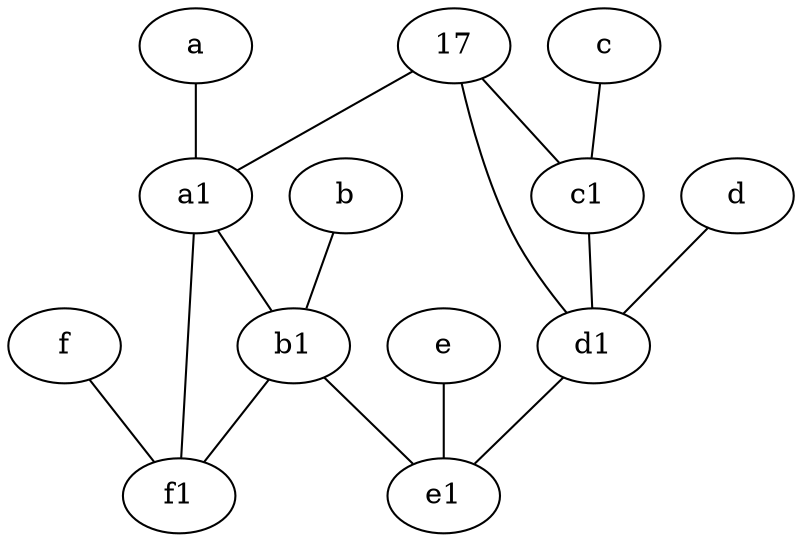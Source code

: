 graph {
	f [pos="3,9!"]
	a1 [pos="8,3!"]
	17
	b1 [pos="9,4!"]
	c [pos="4.5,2!"]
	b [pos="10,4!"]
	e [pos="7,9!"]
	e1 [pos="7,7!"]
	d1 [pos="3,5!"]
	c1 [pos="4.5,3!"]
	d [pos="2,5!"]
	a [pos="8,2!"]
	f1 [pos="3,8!"]
	d1 -- e1
	17 -- c1
	17 -- d1
	e -- e1
	c -- c1
	f -- f1
	b1 -- e1
	c1 -- d1
	d -- d1
	a1 -- f1
	a -- a1
	b1 -- f1
	17 -- a1
	b -- b1
	a1 -- b1
}
